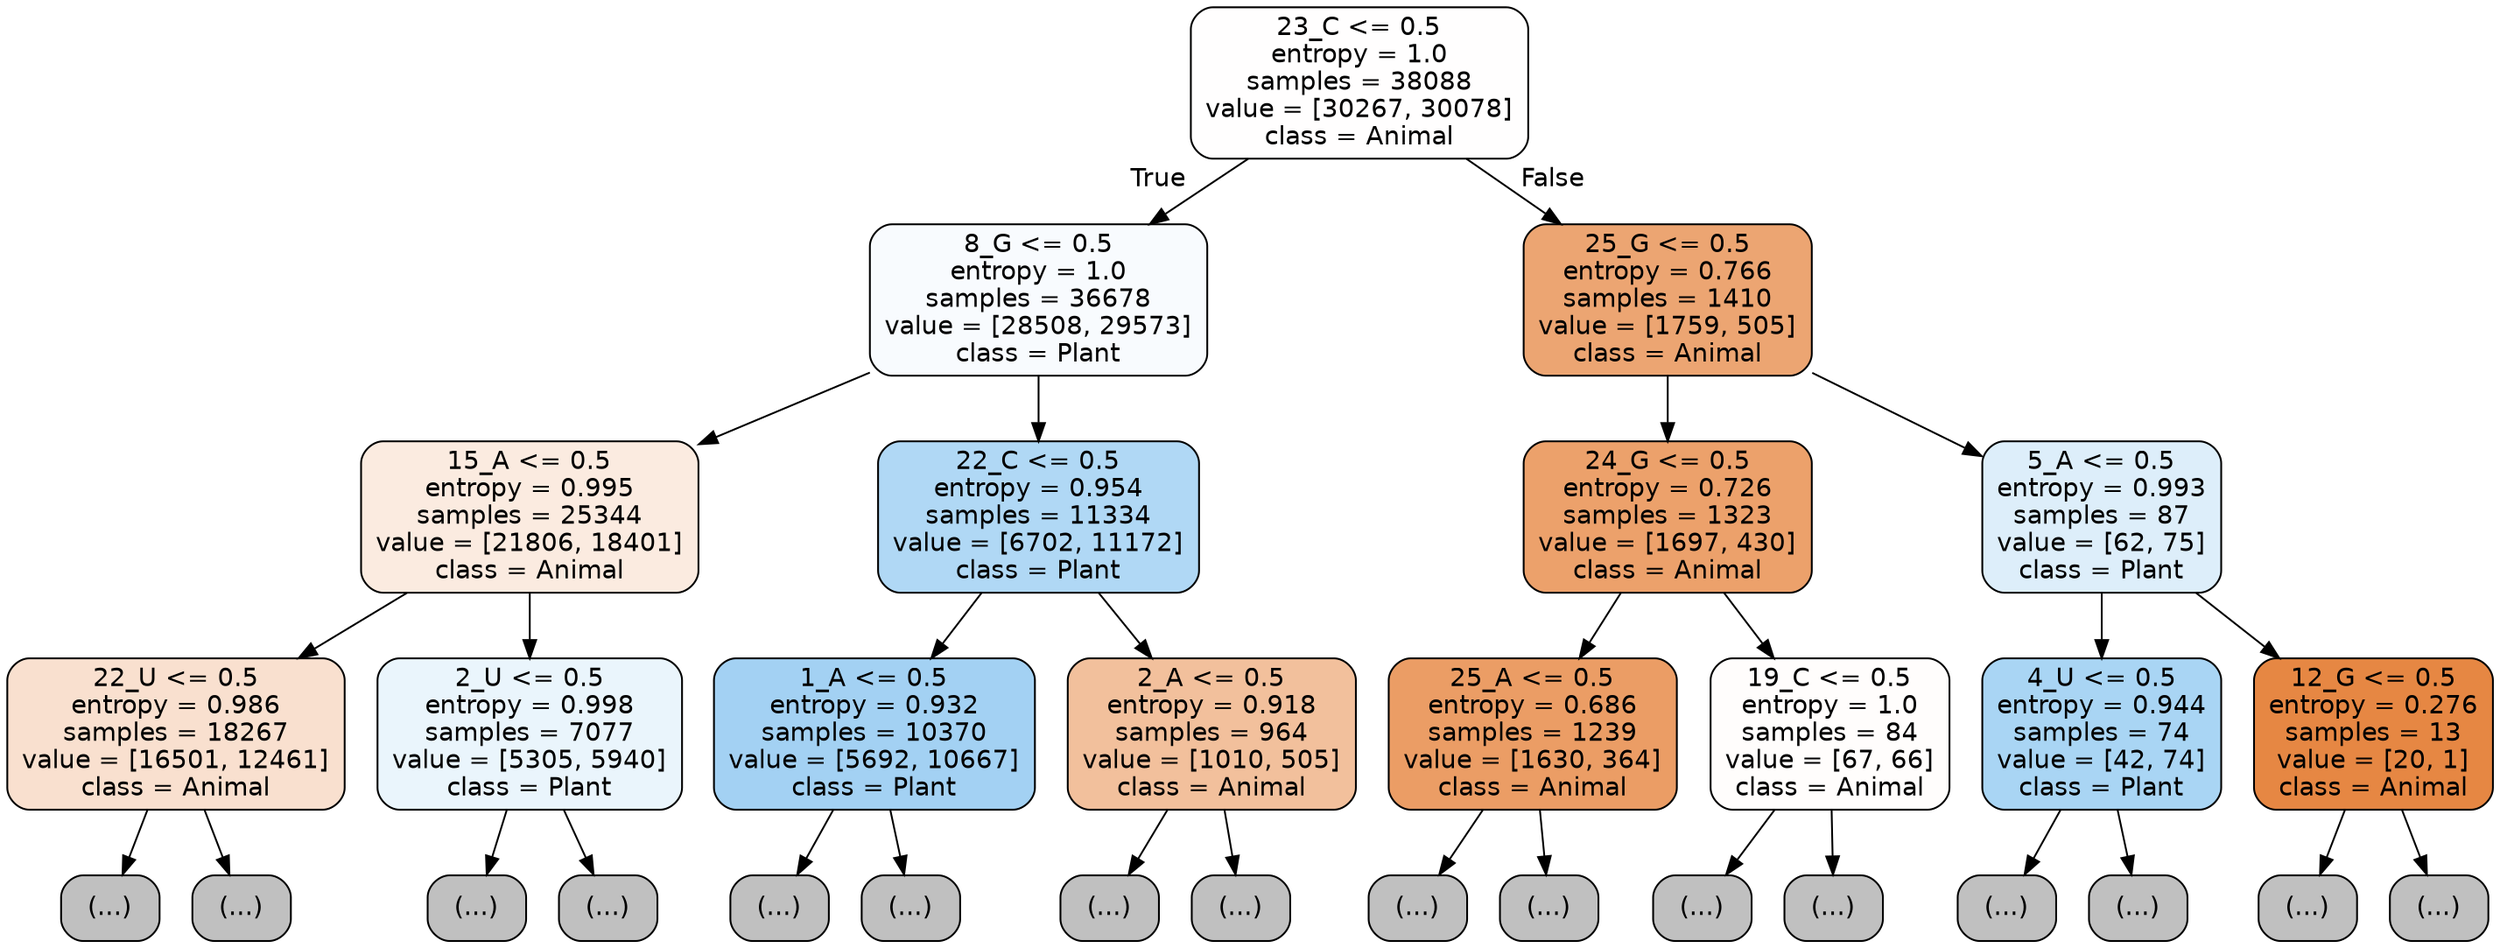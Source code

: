 digraph Tree {
node [shape=box, style="filled, rounded", color="black", fontname="helvetica"] ;
edge [fontname="helvetica"] ;
0 [label="23_C <= 0.5\nentropy = 1.0\nsamples = 38088\nvalue = [30267, 30078]\nclass = Animal", fillcolor="#fffefe"] ;
1 [label="8_G <= 0.5\nentropy = 1.0\nsamples = 36678\nvalue = [28508, 29573]\nclass = Plant", fillcolor="#f8fbfe"] ;
0 -> 1 [labeldistance=2.5, labelangle=45, headlabel="True"] ;
2 [label="15_A <= 0.5\nentropy = 0.995\nsamples = 25344\nvalue = [21806, 18401]\nclass = Animal", fillcolor="#fbebe0"] ;
1 -> 2 ;
3 [label="22_U <= 0.5\nentropy = 0.986\nsamples = 18267\nvalue = [16501, 12461]\nclass = Animal", fillcolor="#f9e0cf"] ;
2 -> 3 ;
4 [label="(...)", fillcolor="#C0C0C0"] ;
3 -> 4 ;
7779 [label="(...)", fillcolor="#C0C0C0"] ;
3 -> 7779 ;
8818 [label="2_U <= 0.5\nentropy = 0.998\nsamples = 7077\nvalue = [5305, 5940]\nclass = Plant", fillcolor="#eaf5fc"] ;
2 -> 8818 ;
8819 [label="(...)", fillcolor="#C0C0C0"] ;
8818 -> 8819 ;
10936 [label="(...)", fillcolor="#C0C0C0"] ;
8818 -> 10936 ;
11723 [label="22_C <= 0.5\nentropy = 0.954\nsamples = 11334\nvalue = [6702, 11172]\nclass = Plant", fillcolor="#b0d8f5"] ;
1 -> 11723 ;
11724 [label="1_A <= 0.5\nentropy = 0.932\nsamples = 10370\nvalue = [5692, 10667]\nclass = Plant", fillcolor="#a3d1f3"] ;
11723 -> 11724 ;
11725 [label="(...)", fillcolor="#C0C0C0"] ;
11724 -> 11725 ;
14676 [label="(...)", fillcolor="#C0C0C0"] ;
11724 -> 14676 ;
15549 [label="2_A <= 0.5\nentropy = 0.918\nsamples = 964\nvalue = [1010, 505]\nclass = Animal", fillcolor="#f2c09c"] ;
11723 -> 15549 ;
15550 [label="(...)", fillcolor="#C0C0C0"] ;
15549 -> 15550 ;
15917 [label="(...)", fillcolor="#C0C0C0"] ;
15549 -> 15917 ;
16024 [label="25_G <= 0.5\nentropy = 0.766\nsamples = 1410\nvalue = [1759, 505]\nclass = Animal", fillcolor="#eca572"] ;
0 -> 16024 [labeldistance=2.5, labelangle=-45, headlabel="False"] ;
16025 [label="24_G <= 0.5\nentropy = 0.726\nsamples = 1323\nvalue = [1697, 430]\nclass = Animal", fillcolor="#eca16b"] ;
16024 -> 16025 ;
16026 [label="25_A <= 0.5\nentropy = 0.686\nsamples = 1239\nvalue = [1630, 364]\nclass = Animal", fillcolor="#eb9d65"] ;
16025 -> 16026 ;
16027 [label="(...)", fillcolor="#C0C0C0"] ;
16026 -> 16027 ;
16566 [label="(...)", fillcolor="#C0C0C0"] ;
16026 -> 16566 ;
16589 [label="19_C <= 0.5\nentropy = 1.0\nsamples = 84\nvalue = [67, 66]\nclass = Animal", fillcolor="#fffdfc"] ;
16025 -> 16589 ;
16590 [label="(...)", fillcolor="#C0C0C0"] ;
16589 -> 16590 ;
16635 [label="(...)", fillcolor="#C0C0C0"] ;
16589 -> 16635 ;
16652 [label="5_A <= 0.5\nentropy = 0.993\nsamples = 87\nvalue = [62, 75]\nclass = Plant", fillcolor="#ddeefa"] ;
16024 -> 16652 ;
16653 [label="4_U <= 0.5\nentropy = 0.944\nsamples = 74\nvalue = [42, 74]\nclass = Plant", fillcolor="#a9d5f4"] ;
16652 -> 16653 ;
16654 [label="(...)", fillcolor="#C0C0C0"] ;
16653 -> 16654 ;
16691 [label="(...)", fillcolor="#C0C0C0"] ;
16653 -> 16691 ;
16702 [label="12_G <= 0.5\nentropy = 0.276\nsamples = 13\nvalue = [20, 1]\nclass = Animal", fillcolor="#e68743"] ;
16652 -> 16702 ;
16703 [label="(...)", fillcolor="#C0C0C0"] ;
16702 -> 16703 ;
16704 [label="(...)", fillcolor="#C0C0C0"] ;
16702 -> 16704 ;
}